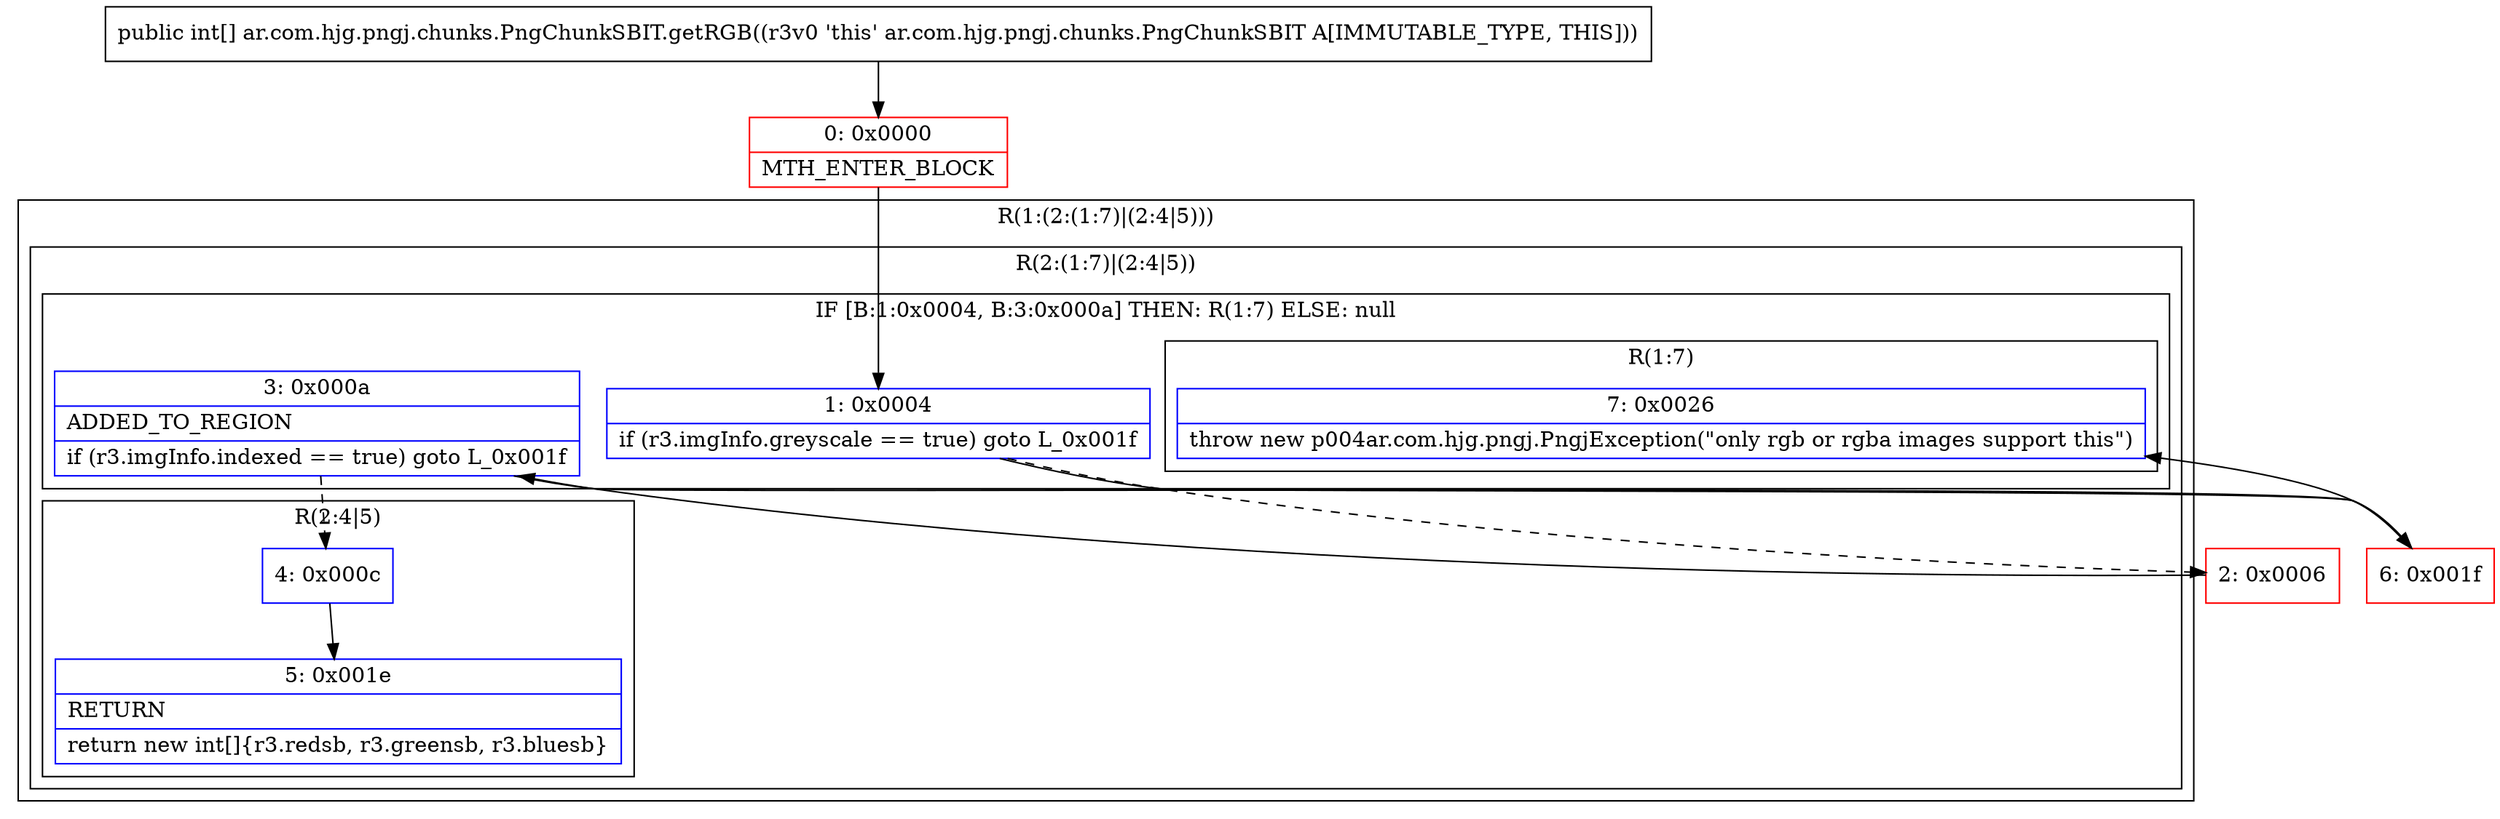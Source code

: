 digraph "CFG forar.com.hjg.pngj.chunks.PngChunkSBIT.getRGB()[I" {
subgraph cluster_Region_1969949606 {
label = "R(1:(2:(1:7)|(2:4|5)))";
node [shape=record,color=blue];
subgraph cluster_Region_999593629 {
label = "R(2:(1:7)|(2:4|5))";
node [shape=record,color=blue];
subgraph cluster_IfRegion_1197492833 {
label = "IF [B:1:0x0004, B:3:0x000a] THEN: R(1:7) ELSE: null";
node [shape=record,color=blue];
Node_1 [shape=record,label="{1\:\ 0x0004|if (r3.imgInfo.greyscale == true) goto L_0x001f\l}"];
Node_3 [shape=record,label="{3\:\ 0x000a|ADDED_TO_REGION\l|if (r3.imgInfo.indexed == true) goto L_0x001f\l}"];
subgraph cluster_Region_484888813 {
label = "R(1:7)";
node [shape=record,color=blue];
Node_7 [shape=record,label="{7\:\ 0x0026|throw new p004ar.com.hjg.pngj.PngjException(\"only rgb or rgba images support this\")\l}"];
}
}
subgraph cluster_Region_830332652 {
label = "R(2:4|5)";
node [shape=record,color=blue];
Node_4 [shape=record,label="{4\:\ 0x000c}"];
Node_5 [shape=record,label="{5\:\ 0x001e|RETURN\l|return new int[]\{r3.redsb, r3.greensb, r3.bluesb\}\l}"];
}
}
}
Node_0 [shape=record,color=red,label="{0\:\ 0x0000|MTH_ENTER_BLOCK\l}"];
Node_2 [shape=record,color=red,label="{2\:\ 0x0006}"];
Node_6 [shape=record,color=red,label="{6\:\ 0x001f}"];
MethodNode[shape=record,label="{public int[] ar.com.hjg.pngj.chunks.PngChunkSBIT.getRGB((r3v0 'this' ar.com.hjg.pngj.chunks.PngChunkSBIT A[IMMUTABLE_TYPE, THIS])) }"];
MethodNode -> Node_0;
Node_1 -> Node_2[style=dashed];
Node_1 -> Node_6;
Node_3 -> Node_4[style=dashed];
Node_3 -> Node_6;
Node_4 -> Node_5;
Node_0 -> Node_1;
Node_2 -> Node_3;
Node_6 -> Node_7;
}

